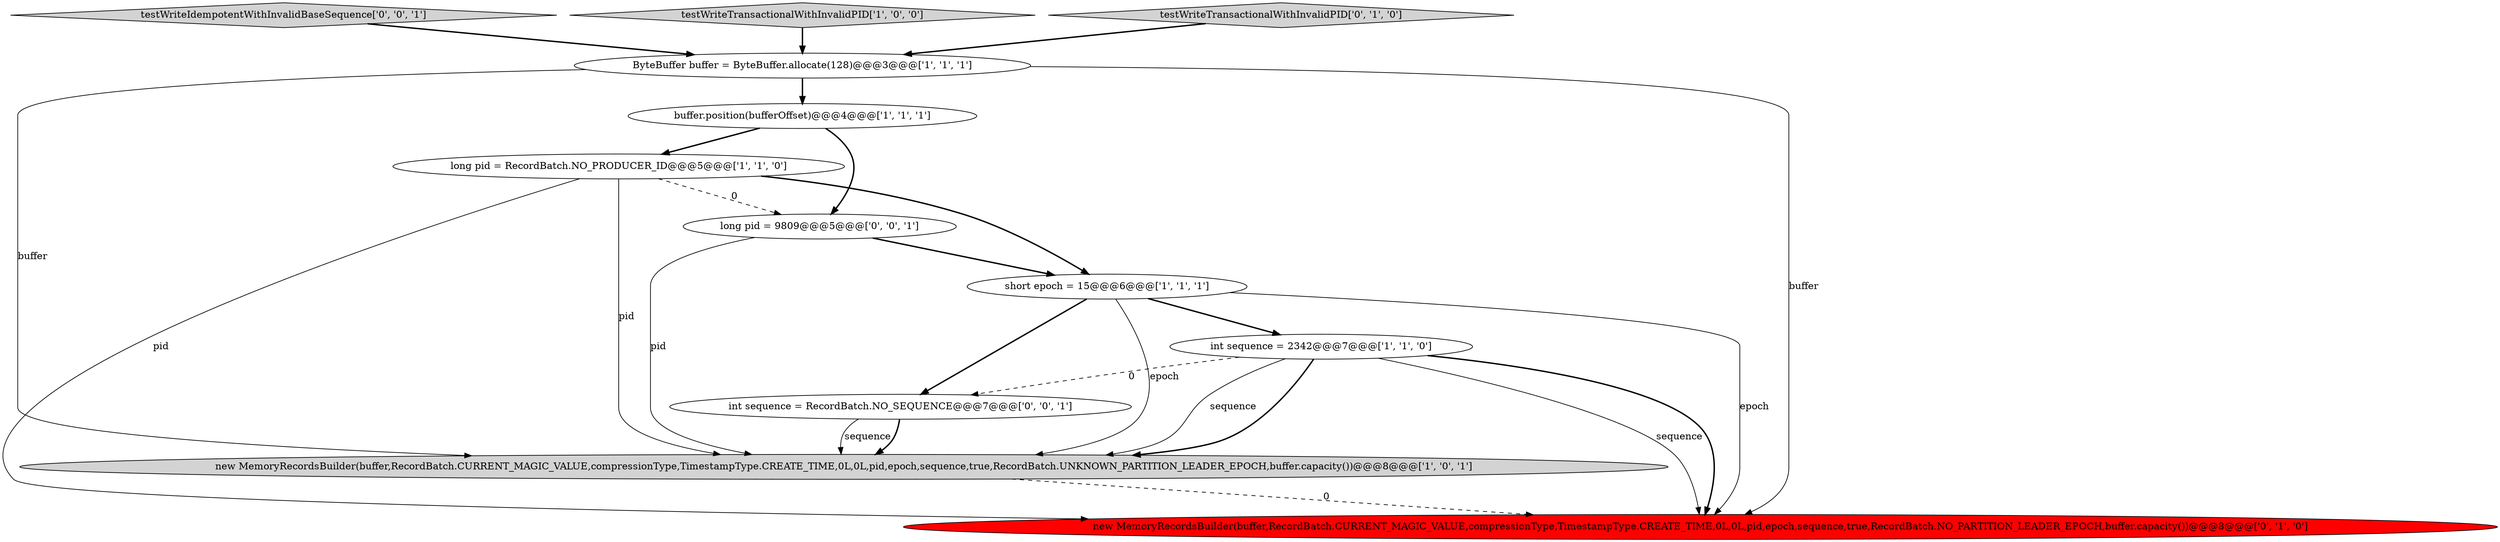 digraph {
11 [style = filled, label = "testWriteIdempotentWithInvalidBaseSequence['0', '0', '1']", fillcolor = lightgray, shape = diamond image = "AAA0AAABBB3BBB"];
5 [style = filled, label = "ByteBuffer buffer = ByteBuffer.allocate(128)@@@3@@@['1', '1', '1']", fillcolor = white, shape = ellipse image = "AAA0AAABBB1BBB"];
2 [style = filled, label = "short epoch = 15@@@6@@@['1', '1', '1']", fillcolor = white, shape = ellipse image = "AAA0AAABBB1BBB"];
6 [style = filled, label = "buffer.position(bufferOffset)@@@4@@@['1', '1', '1']", fillcolor = white, shape = ellipse image = "AAA0AAABBB1BBB"];
3 [style = filled, label = "new MemoryRecordsBuilder(buffer,RecordBatch.CURRENT_MAGIC_VALUE,compressionType,TimestampType.CREATE_TIME,0L,0L,pid,epoch,sequence,true,RecordBatch.UNKNOWN_PARTITION_LEADER_EPOCH,buffer.capacity())@@@8@@@['1', '0', '1']", fillcolor = lightgray, shape = ellipse image = "AAA0AAABBB1BBB"];
4 [style = filled, label = "testWriteTransactionalWithInvalidPID['1', '0', '0']", fillcolor = lightgray, shape = diamond image = "AAA0AAABBB1BBB"];
9 [style = filled, label = "long pid = 9809@@@5@@@['0', '0', '1']", fillcolor = white, shape = ellipse image = "AAA0AAABBB3BBB"];
7 [style = filled, label = "testWriteTransactionalWithInvalidPID['0', '1', '0']", fillcolor = lightgray, shape = diamond image = "AAA0AAABBB2BBB"];
10 [style = filled, label = "int sequence = RecordBatch.NO_SEQUENCE@@@7@@@['0', '0', '1']", fillcolor = white, shape = ellipse image = "AAA0AAABBB3BBB"];
0 [style = filled, label = "int sequence = 2342@@@7@@@['1', '1', '0']", fillcolor = white, shape = ellipse image = "AAA0AAABBB1BBB"];
1 [style = filled, label = "long pid = RecordBatch.NO_PRODUCER_ID@@@5@@@['1', '1', '0']", fillcolor = white, shape = ellipse image = "AAA0AAABBB1BBB"];
8 [style = filled, label = "new MemoryRecordsBuilder(buffer,RecordBatch.CURRENT_MAGIC_VALUE,compressionType,TimestampType.CREATE_TIME,0L,0L,pid,epoch,sequence,true,RecordBatch.NO_PARTITION_LEADER_EPOCH,buffer.capacity())@@@8@@@['0', '1', '0']", fillcolor = red, shape = ellipse image = "AAA1AAABBB2BBB"];
0->3 [style = bold, label=""];
5->8 [style = solid, label="buffer"];
9->2 [style = bold, label=""];
2->3 [style = solid, label="epoch"];
10->3 [style = solid, label="sequence"];
1->3 [style = solid, label="pid"];
10->3 [style = bold, label=""];
1->9 [style = dashed, label="0"];
2->10 [style = bold, label=""];
0->10 [style = dashed, label="0"];
6->1 [style = bold, label=""];
11->5 [style = bold, label=""];
7->5 [style = bold, label=""];
2->0 [style = bold, label=""];
0->3 [style = solid, label="sequence"];
5->6 [style = bold, label=""];
0->8 [style = solid, label="sequence"];
1->8 [style = solid, label="pid"];
9->3 [style = solid, label="pid"];
0->8 [style = bold, label=""];
3->8 [style = dashed, label="0"];
1->2 [style = bold, label=""];
6->9 [style = bold, label=""];
4->5 [style = bold, label=""];
5->3 [style = solid, label="buffer"];
2->8 [style = solid, label="epoch"];
}
